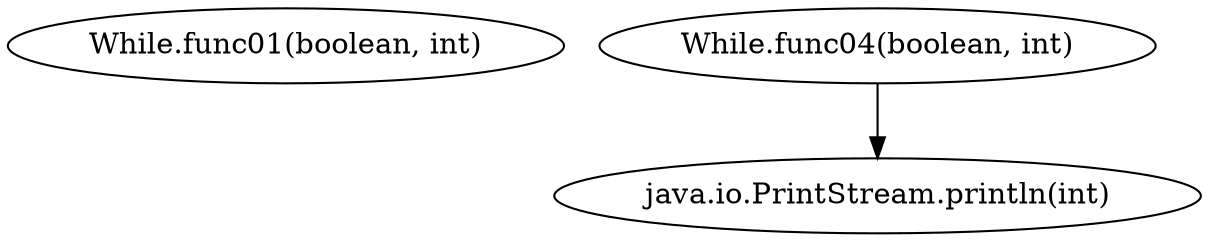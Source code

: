 digraph G {
  1 [ label="While.func01(boolean, int)" ];
  2 [ label="While.func04(boolean, int)" ];
  3 [ label="java.io.PrintStream.println(int)" ];
  2 -> 3;
}
